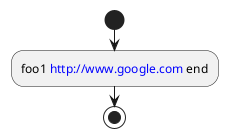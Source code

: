 {
  "sha1": "jifcyg2j4jdue4jkceh9w7e8vm368xv",
  "insertion": {
    "when": "2024-06-03T18:59:31.936Z",
    "url": "http://forum.plantuml.net/8572/svglinktarget-not-working",
    "user": "plantuml@gmail.com"
  }
}
@startuml
skinparam hyperlinkUnderline false
skinparam svgLinkTarget _self
start
:foo1 [[http://www.google.com]] end;
stop
@enduml
